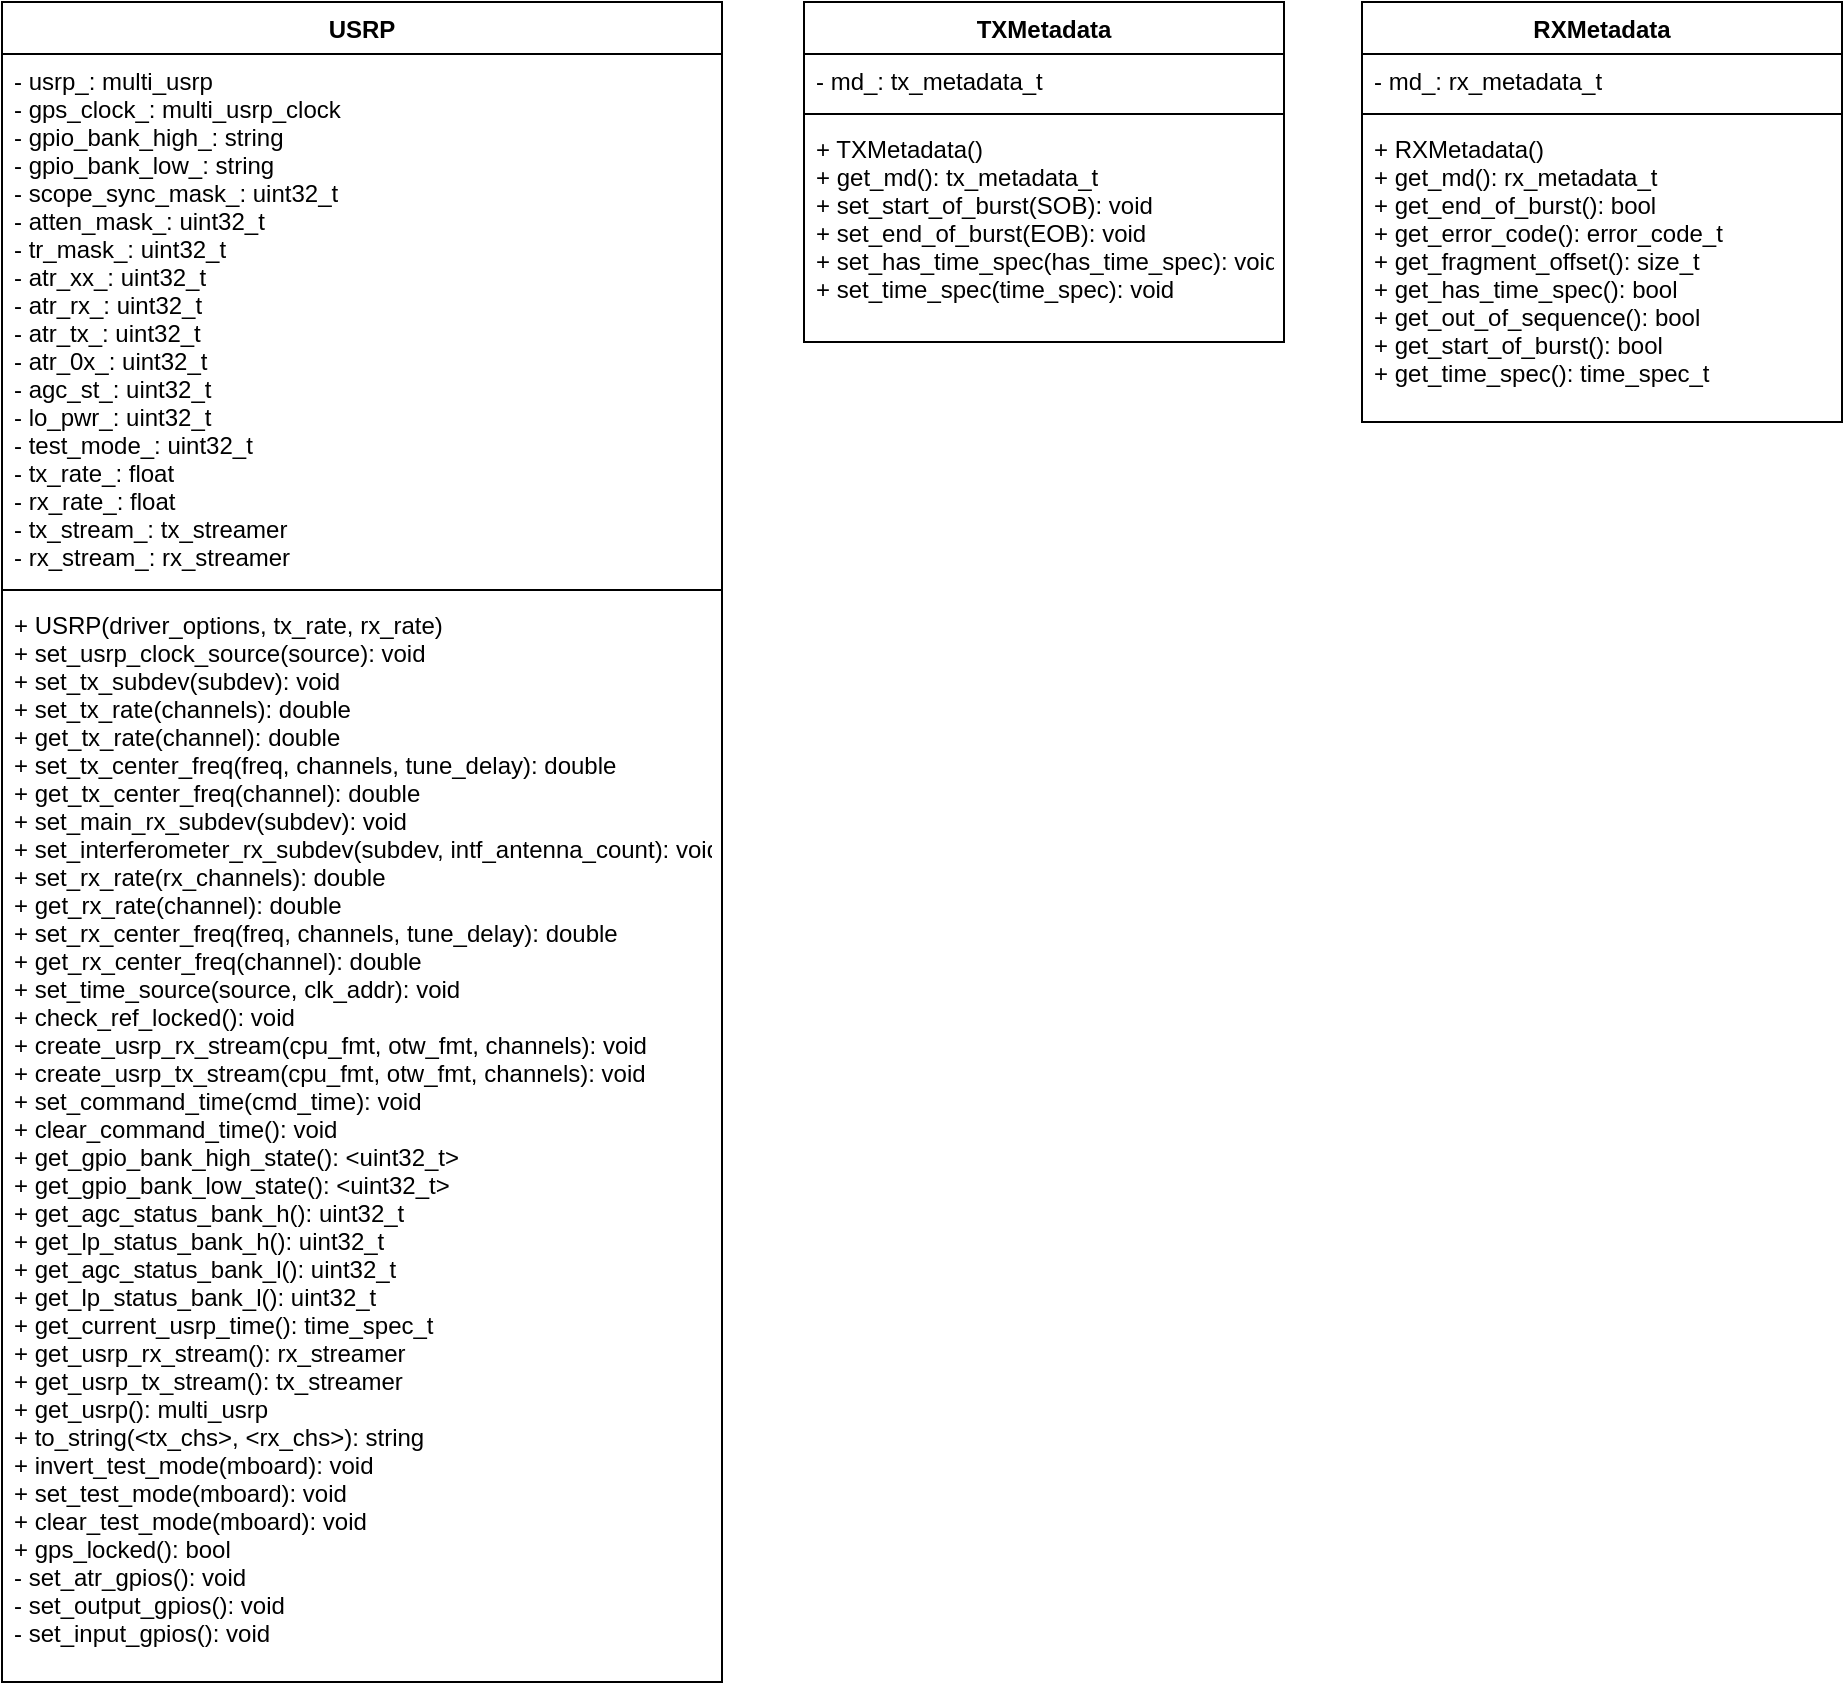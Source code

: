 <mxfile version="16.2.2" type="device"><diagram id="C5RBs43oDa-KdzZeNtuy" name="Page-1"><mxGraphModel dx="1609" dy="1127" grid="1" gridSize="10" guides="1" tooltips="1" connect="1" arrows="1" fold="1" page="1" pageScale="1" pageWidth="827" pageHeight="1169" math="0" shadow="0"><root><mxCell id="WIyWlLk6GJQsqaUBKTNV-0"/><mxCell id="WIyWlLk6GJQsqaUBKTNV-1" parent="WIyWlLk6GJQsqaUBKTNV-0"/><mxCell id="HVj9wbw2-MRuznw5ssKx-4" value="USRP" style="swimlane;fontStyle=1;align=center;verticalAlign=top;childLayout=stackLayout;horizontal=1;startSize=26;horizontalStack=0;resizeParent=1;resizeParentMax=0;resizeLast=0;collapsible=1;marginBottom=0;" vertex="1" parent="WIyWlLk6GJQsqaUBKTNV-1"><mxGeometry x="-40" y="120" width="360" height="840" as="geometry"/></mxCell><mxCell id="HVj9wbw2-MRuznw5ssKx-5" value="- usrp_: multi_usrp&#xA;- gps_clock_: multi_usrp_clock&#xA;- gpio_bank_high_: string&#xA;- gpio_bank_low_: string&#xA;- scope_sync_mask_: uint32_t&#xA;- atten_mask_: uint32_t&#xA;- tr_mask_: uint32_t&#xA;- atr_xx_: uint32_t&#xA;- atr_rx_: uint32_t&#xA;- atr_tx_: uint32_t&#xA;- atr_0x_: uint32_t&#xA;- agc_st_: uint32_t&#xA;- lo_pwr_: uint32_t&#xA;- test_mode_: uint32_t&#xA;- tx_rate_: float&#xA;- rx_rate_: float&#xA;- tx_stream_: tx_streamer&#xA;- rx_stream_: rx_streamer" style="text;strokeColor=none;fillColor=none;align=left;verticalAlign=top;spacingLeft=4;spacingRight=4;overflow=hidden;rotatable=0;points=[[0,0.5],[1,0.5]];portConstraint=eastwest;" vertex="1" parent="HVj9wbw2-MRuznw5ssKx-4"><mxGeometry y="26" width="360" height="264" as="geometry"/></mxCell><mxCell id="HVj9wbw2-MRuznw5ssKx-6" value="" style="line;strokeWidth=1;fillColor=none;align=left;verticalAlign=middle;spacingTop=-1;spacingLeft=3;spacingRight=3;rotatable=0;labelPosition=right;points=[];portConstraint=eastwest;" vertex="1" parent="HVj9wbw2-MRuznw5ssKx-4"><mxGeometry y="290" width="360" height="8" as="geometry"/></mxCell><mxCell id="HVj9wbw2-MRuznw5ssKx-7" value="+ USRP(driver_options, tx_rate, rx_rate)&#xA;+ set_usrp_clock_source(source): void&#xA;+ set_tx_subdev(subdev): void&#xA;+ set_tx_rate(channels): double&#xA;+ get_tx_rate(channel): double&#xA;+ set_tx_center_freq(freq, channels, tune_delay): double&#xA;+ get_tx_center_freq(channel): double&#xA;+ set_main_rx_subdev(subdev): void&#xA;+ set_interferometer_rx_subdev(subdev, intf_antenna_count): void&#xA;+ set_rx_rate(rx_channels): double&#xA;+ get_rx_rate(channel): double&#xA;+ set_rx_center_freq(freq, channels, tune_delay): double&#xA;+ get_rx_center_freq(channel): double&#xA;+ set_time_source(source, clk_addr): void&#xA;+ check_ref_locked(): void&#xA;+ create_usrp_rx_stream(cpu_fmt, otw_fmt, channels): void&#xA;+ create_usrp_tx_stream(cpu_fmt, otw_fmt, channels): void&#xA;+ set_command_time(cmd_time): void&#xA;+ clear_command_time(): void&#xA;+ get_gpio_bank_high_state(): &lt;uint32_t&gt;&#xA;+ get_gpio_bank_low_state(): &lt;uint32_t&gt;&#xA;+ get_agc_status_bank_h(): uint32_t&#xA;+ get_lp_status_bank_h(): uint32_t&#xA;+ get_agc_status_bank_l(): uint32_t&#xA;+ get_lp_status_bank_l(): uint32_t&#xA;+ get_current_usrp_time(): time_spec_t&#xA;+ get_usrp_rx_stream(): rx_streamer&#xA;+ get_usrp_tx_stream(): tx_streamer&#xA;+ get_usrp(): multi_usrp&#xA;+ to_string(&lt;tx_chs&gt;, &lt;rx_chs&gt;): string&#xA;+ invert_test_mode(mboard): void&#xA;+ set_test_mode(mboard): void&#xA;+ clear_test_mode(mboard): void&#xA;+ gps_locked(): bool&#xA;- set_atr_gpios(): void&#xA;- set_output_gpios(): void&#xA;- set_input_gpios(): void&#xA;&#xA;&#xA;&#xA;&#xA;&#xA;&#xA;" style="text;strokeColor=none;fillColor=none;align=left;verticalAlign=top;spacingLeft=4;spacingRight=4;overflow=hidden;rotatable=0;points=[[0,0.5],[1,0.5]];portConstraint=eastwest;" vertex="1" parent="HVj9wbw2-MRuznw5ssKx-4"><mxGeometry y="298" width="360" height="542" as="geometry"/></mxCell><mxCell id="HVj9wbw2-MRuznw5ssKx-8" value="TXMetadata" style="swimlane;fontStyle=1;align=center;verticalAlign=top;childLayout=stackLayout;horizontal=1;startSize=26;horizontalStack=0;resizeParent=1;resizeParentMax=0;resizeLast=0;collapsible=1;marginBottom=0;" vertex="1" parent="WIyWlLk6GJQsqaUBKTNV-1"><mxGeometry x="361" y="120" width="240" height="170" as="geometry"/></mxCell><mxCell id="HVj9wbw2-MRuznw5ssKx-9" value="- md_: tx_metadata_t" style="text;strokeColor=none;fillColor=none;align=left;verticalAlign=top;spacingLeft=4;spacingRight=4;overflow=hidden;rotatable=0;points=[[0,0.5],[1,0.5]];portConstraint=eastwest;" vertex="1" parent="HVj9wbw2-MRuznw5ssKx-8"><mxGeometry y="26" width="240" height="26" as="geometry"/></mxCell><mxCell id="HVj9wbw2-MRuznw5ssKx-10" value="" style="line;strokeWidth=1;fillColor=none;align=left;verticalAlign=middle;spacingTop=-1;spacingLeft=3;spacingRight=3;rotatable=0;labelPosition=right;points=[];portConstraint=eastwest;" vertex="1" parent="HVj9wbw2-MRuznw5ssKx-8"><mxGeometry y="52" width="240" height="8" as="geometry"/></mxCell><mxCell id="HVj9wbw2-MRuznw5ssKx-11" value="+ TXMetadata()&#xA;+ get_md(): tx_metadata_t&#xA;+ set_start_of_burst(SOB): void&#xA;+ set_end_of_burst(EOB): void&#xA;+ set_has_time_spec(has_time_spec): void&#xA;+ set_time_spec(time_spec): void&#xA;" style="text;strokeColor=none;fillColor=none;align=left;verticalAlign=top;spacingLeft=4;spacingRight=4;overflow=hidden;rotatable=0;points=[[0,0.5],[1,0.5]];portConstraint=eastwest;" vertex="1" parent="HVj9wbw2-MRuznw5ssKx-8"><mxGeometry y="60" width="240" height="110" as="geometry"/></mxCell><mxCell id="HVj9wbw2-MRuznw5ssKx-12" value="RXMetadata" style="swimlane;fontStyle=1;align=center;verticalAlign=top;childLayout=stackLayout;horizontal=1;startSize=26;horizontalStack=0;resizeParent=1;resizeParentMax=0;resizeLast=0;collapsible=1;marginBottom=0;" vertex="1" parent="WIyWlLk6GJQsqaUBKTNV-1"><mxGeometry x="640" y="120" width="240" height="210" as="geometry"/></mxCell><mxCell id="HVj9wbw2-MRuznw5ssKx-13" value="- md_: rx_metadata_t" style="text;strokeColor=none;fillColor=none;align=left;verticalAlign=top;spacingLeft=4;spacingRight=4;overflow=hidden;rotatable=0;points=[[0,0.5],[1,0.5]];portConstraint=eastwest;" vertex="1" parent="HVj9wbw2-MRuznw5ssKx-12"><mxGeometry y="26" width="240" height="26" as="geometry"/></mxCell><mxCell id="HVj9wbw2-MRuznw5ssKx-14" value="" style="line;strokeWidth=1;fillColor=none;align=left;verticalAlign=middle;spacingTop=-1;spacingLeft=3;spacingRight=3;rotatable=0;labelPosition=right;points=[];portConstraint=eastwest;" vertex="1" parent="HVj9wbw2-MRuznw5ssKx-12"><mxGeometry y="52" width="240" height="8" as="geometry"/></mxCell><mxCell id="HVj9wbw2-MRuznw5ssKx-15" value="+ RXMetadata()&#xA;+ get_md(): rx_metadata_t&#xA;+ get_end_of_burst(): bool&#xA;+ get_error_code(): error_code_t&#xA;+ get_fragment_offset(): size_t&#xA;+ get_has_time_spec(): bool&#xA;+ get_out_of_sequence(): bool&#xA;+ get_start_of_burst(): bool&#xA;+ get_time_spec(): time_spec_t" style="text;strokeColor=none;fillColor=none;align=left;verticalAlign=top;spacingLeft=4;spacingRight=4;overflow=hidden;rotatable=0;points=[[0,0.5],[1,0.5]];portConstraint=eastwest;" vertex="1" parent="HVj9wbw2-MRuznw5ssKx-12"><mxGeometry y="60" width="240" height="150" as="geometry"/></mxCell></root></mxGraphModel></diagram></mxfile>
